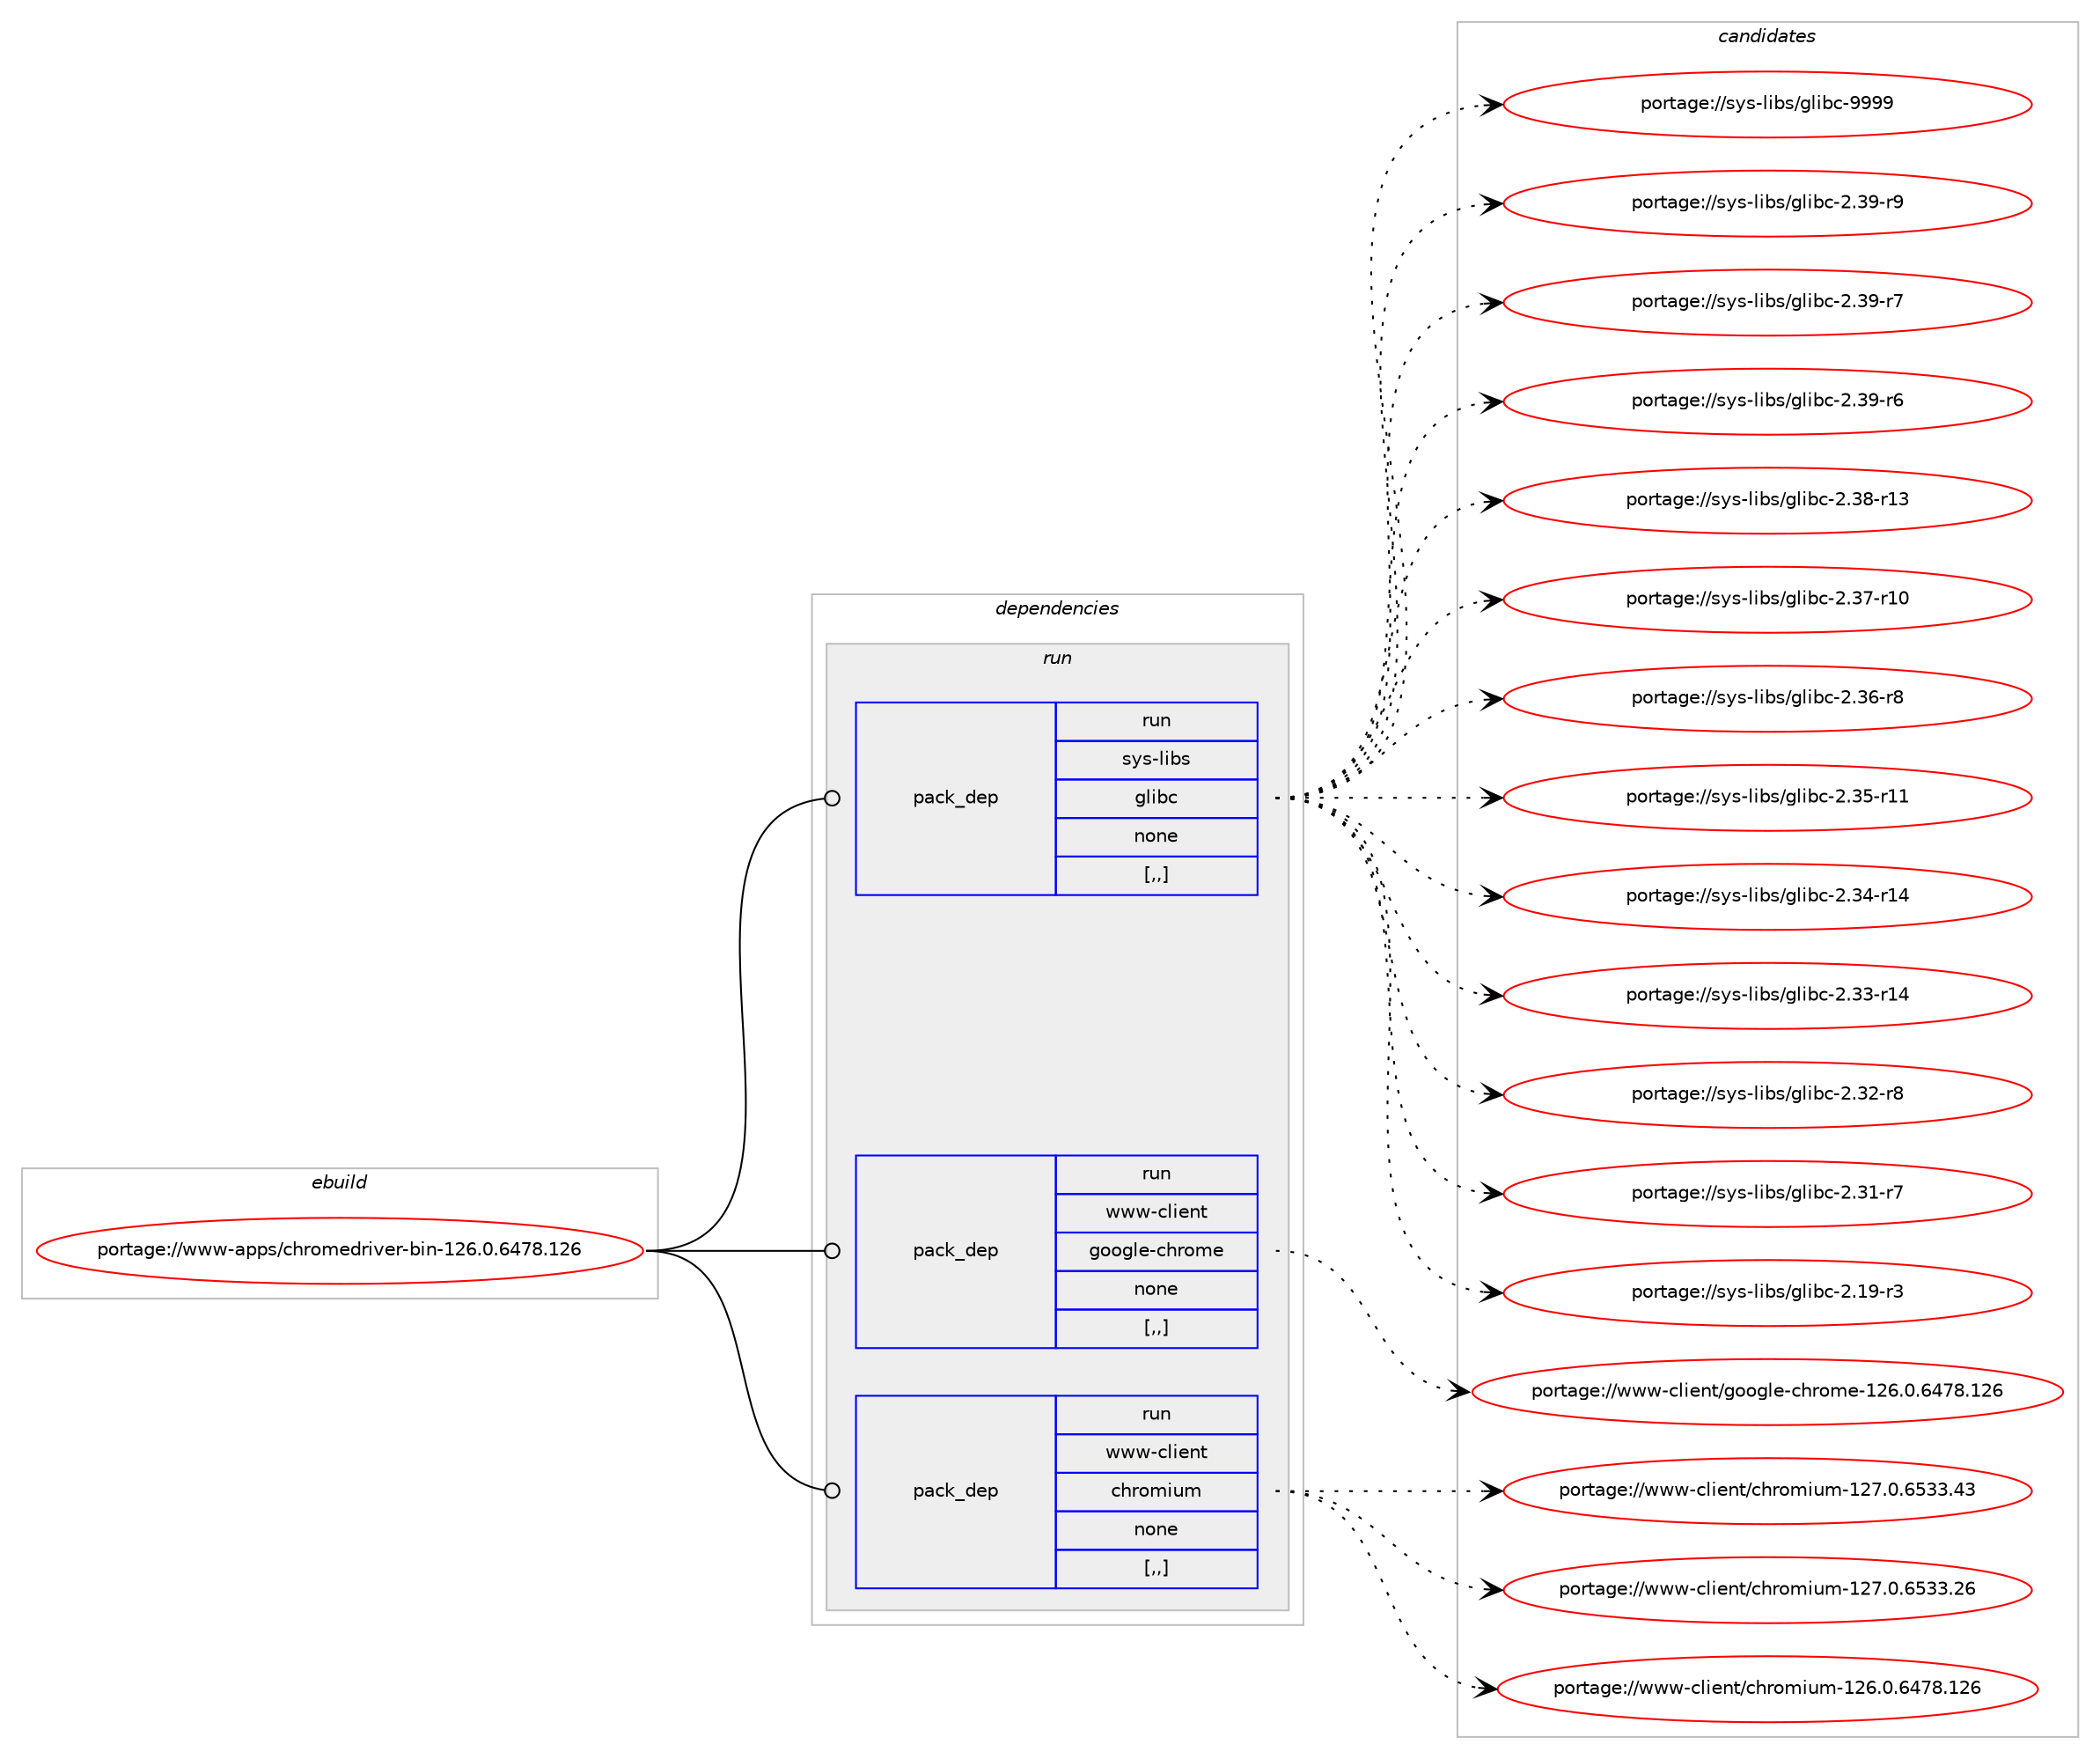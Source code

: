 digraph prolog {

# *************
# Graph options
# *************

newrank=true;
concentrate=true;
compound=true;
graph [rankdir=LR,fontname=Helvetica,fontsize=10,ranksep=1.5];#, ranksep=2.5, nodesep=0.2];
edge  [arrowhead=vee];
node  [fontname=Helvetica,fontsize=10];

# **********
# The ebuild
# **********

subgraph cluster_leftcol {
color=gray;
label=<<i>ebuild</i>>;
id [label="portage://www-apps/chromedriver-bin-126.0.6478.126", color=red, width=4, href="../www-apps/chromedriver-bin-126.0.6478.126.svg"];
}

# ****************
# The dependencies
# ****************

subgraph cluster_midcol {
color=gray;
label=<<i>dependencies</i>>;
subgraph cluster_compile {
fillcolor="#eeeeee";
style=filled;
label=<<i>compile</i>>;
}
subgraph cluster_compileandrun {
fillcolor="#eeeeee";
style=filled;
label=<<i>compile and run</i>>;
}
subgraph cluster_run {
fillcolor="#eeeeee";
style=filled;
label=<<i>run</i>>;
subgraph pack322330 {
dependency443838 [label=<<TABLE BORDER="0" CELLBORDER="1" CELLSPACING="0" CELLPADDING="4" WIDTH="220"><TR><TD ROWSPAN="6" CELLPADDING="30">pack_dep</TD></TR><TR><TD WIDTH="110">run</TD></TR><TR><TD>sys-libs</TD></TR><TR><TD>glibc</TD></TR><TR><TD>none</TD></TR><TR><TD>[,,]</TD></TR></TABLE>>, shape=none, color=blue];
}
id:e -> dependency443838:w [weight=20,style="solid",arrowhead="odot"];
subgraph pack322331 {
dependency443839 [label=<<TABLE BORDER="0" CELLBORDER="1" CELLSPACING="0" CELLPADDING="4" WIDTH="220"><TR><TD ROWSPAN="6" CELLPADDING="30">pack_dep</TD></TR><TR><TD WIDTH="110">run</TD></TR><TR><TD>www-client</TD></TR><TR><TD>google-chrome</TD></TR><TR><TD>none</TD></TR><TR><TD>[,,]</TD></TR></TABLE>>, shape=none, color=blue];
}
id:e -> dependency443839:w [weight=20,style="solid",arrowhead="odot"];
subgraph pack322332 {
dependency443840 [label=<<TABLE BORDER="0" CELLBORDER="1" CELLSPACING="0" CELLPADDING="4" WIDTH="220"><TR><TD ROWSPAN="6" CELLPADDING="30">pack_dep</TD></TR><TR><TD WIDTH="110">run</TD></TR><TR><TD>www-client</TD></TR><TR><TD>chromium</TD></TR><TR><TD>none</TD></TR><TR><TD>[,,]</TD></TR></TABLE>>, shape=none, color=blue];
}
id:e -> dependency443840:w [weight=20,style="solid",arrowhead="odot"];
}
}

# **************
# The candidates
# **************

subgraph cluster_choices {
rank=same;
color=gray;
label=<<i>candidates</i>>;

subgraph choice322330 {
color=black;
nodesep=1;
choice11512111545108105981154710310810598994557575757 [label="portage://sys-libs/glibc-9999", color=red, width=4,href="../sys-libs/glibc-9999.svg"];
choice115121115451081059811547103108105989945504651574511457 [label="portage://sys-libs/glibc-2.39-r9", color=red, width=4,href="../sys-libs/glibc-2.39-r9.svg"];
choice115121115451081059811547103108105989945504651574511455 [label="portage://sys-libs/glibc-2.39-r7", color=red, width=4,href="../sys-libs/glibc-2.39-r7.svg"];
choice115121115451081059811547103108105989945504651574511454 [label="portage://sys-libs/glibc-2.39-r6", color=red, width=4,href="../sys-libs/glibc-2.39-r6.svg"];
choice11512111545108105981154710310810598994550465156451144951 [label="portage://sys-libs/glibc-2.38-r13", color=red, width=4,href="../sys-libs/glibc-2.38-r13.svg"];
choice11512111545108105981154710310810598994550465155451144948 [label="portage://sys-libs/glibc-2.37-r10", color=red, width=4,href="../sys-libs/glibc-2.37-r10.svg"];
choice115121115451081059811547103108105989945504651544511456 [label="portage://sys-libs/glibc-2.36-r8", color=red, width=4,href="../sys-libs/glibc-2.36-r8.svg"];
choice11512111545108105981154710310810598994550465153451144949 [label="portage://sys-libs/glibc-2.35-r11", color=red, width=4,href="../sys-libs/glibc-2.35-r11.svg"];
choice11512111545108105981154710310810598994550465152451144952 [label="portage://sys-libs/glibc-2.34-r14", color=red, width=4,href="../sys-libs/glibc-2.34-r14.svg"];
choice11512111545108105981154710310810598994550465151451144952 [label="portage://sys-libs/glibc-2.33-r14", color=red, width=4,href="../sys-libs/glibc-2.33-r14.svg"];
choice115121115451081059811547103108105989945504651504511456 [label="portage://sys-libs/glibc-2.32-r8", color=red, width=4,href="../sys-libs/glibc-2.32-r8.svg"];
choice115121115451081059811547103108105989945504651494511455 [label="portage://sys-libs/glibc-2.31-r7", color=red, width=4,href="../sys-libs/glibc-2.31-r7.svg"];
choice115121115451081059811547103108105989945504649574511451 [label="portage://sys-libs/glibc-2.19-r3", color=red, width=4,href="../sys-libs/glibc-2.19-r3.svg"];
dependency443838:e -> choice11512111545108105981154710310810598994557575757:w [style=dotted,weight="100"];
dependency443838:e -> choice115121115451081059811547103108105989945504651574511457:w [style=dotted,weight="100"];
dependency443838:e -> choice115121115451081059811547103108105989945504651574511455:w [style=dotted,weight="100"];
dependency443838:e -> choice115121115451081059811547103108105989945504651574511454:w [style=dotted,weight="100"];
dependency443838:e -> choice11512111545108105981154710310810598994550465156451144951:w [style=dotted,weight="100"];
dependency443838:e -> choice11512111545108105981154710310810598994550465155451144948:w [style=dotted,weight="100"];
dependency443838:e -> choice115121115451081059811547103108105989945504651544511456:w [style=dotted,weight="100"];
dependency443838:e -> choice11512111545108105981154710310810598994550465153451144949:w [style=dotted,weight="100"];
dependency443838:e -> choice11512111545108105981154710310810598994550465152451144952:w [style=dotted,weight="100"];
dependency443838:e -> choice11512111545108105981154710310810598994550465151451144952:w [style=dotted,weight="100"];
dependency443838:e -> choice115121115451081059811547103108105989945504651504511456:w [style=dotted,weight="100"];
dependency443838:e -> choice115121115451081059811547103108105989945504651494511455:w [style=dotted,weight="100"];
dependency443838:e -> choice115121115451081059811547103108105989945504649574511451:w [style=dotted,weight="100"];
}
subgraph choice322331 {
color=black;
nodesep=1;
choice1191191194599108105101110116471031111111031081014599104114111109101454950544648465452555646495054 [label="portage://www-client/google-chrome-126.0.6478.126", color=red, width=4,href="../www-client/google-chrome-126.0.6478.126.svg"];
dependency443839:e -> choice1191191194599108105101110116471031111111031081014599104114111109101454950544648465452555646495054:w [style=dotted,weight="100"];
}
subgraph choice322332 {
color=black;
nodesep=1;
choice119119119459910810510111011647991041141111091051171094549505546484654535151465251 [label="portage://www-client/chromium-127.0.6533.43", color=red, width=4,href="../www-client/chromium-127.0.6533.43.svg"];
choice119119119459910810510111011647991041141111091051171094549505546484654535151465054 [label="portage://www-client/chromium-127.0.6533.26", color=red, width=4,href="../www-client/chromium-127.0.6533.26.svg"];
choice11911911945991081051011101164799104114111109105117109454950544648465452555646495054 [label="portage://www-client/chromium-126.0.6478.126", color=red, width=4,href="../www-client/chromium-126.0.6478.126.svg"];
dependency443840:e -> choice119119119459910810510111011647991041141111091051171094549505546484654535151465251:w [style=dotted,weight="100"];
dependency443840:e -> choice119119119459910810510111011647991041141111091051171094549505546484654535151465054:w [style=dotted,weight="100"];
dependency443840:e -> choice11911911945991081051011101164799104114111109105117109454950544648465452555646495054:w [style=dotted,weight="100"];
}
}

}
